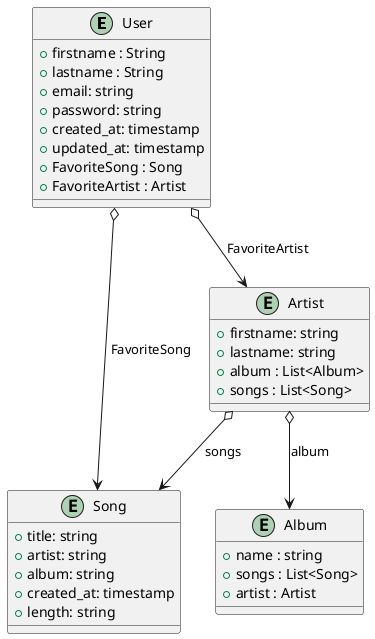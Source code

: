 @startuml
entity User {
  +firstname : String
  +lastname : String
  +email: string
  +password: string
  +created_at: timestamp
  +updated_at: timestamp
  +FavoriteSong : Song
  +FavoriteArtist : Artist
}


entity Song{
    +title: string
    +artist: string
    +album: string
    +created_at: timestamp
    +length: string
}

entity Artist {
    +firstname: string
    +lastname: string
    +album : List<Album>
    +songs : List<Song>
}

entity Album{
    +name : string
    +songs : List<Song>
    +artist : Artist
}

User o--> Song : FavoriteSong
User o--> Artist : FavoriteArtist
Artist o--> Album : album
Artist o--> Song : songs

@enduml